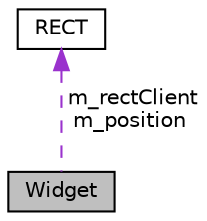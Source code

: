 digraph "Widget"
{
  edge [fontname="Helvetica",fontsize="10",labelfontname="Helvetica",labelfontsize="10"];
  node [fontname="Helvetica",fontsize="10",shape=record];
  Node1 [label="Widget",height=0.2,width=0.4,color="black", fillcolor="grey75", style="filled", fontcolor="black"];
  Node2 -> Node1 [dir="back",color="darkorchid3",fontsize="10",style="dashed",label=" m_rectClient\nm_position" ,fontname="Helvetica"];
  Node2 [label="RECT",height=0.2,width=0.4,color="black", fillcolor="white", style="filled",URL="$classRECT.html"];
}
